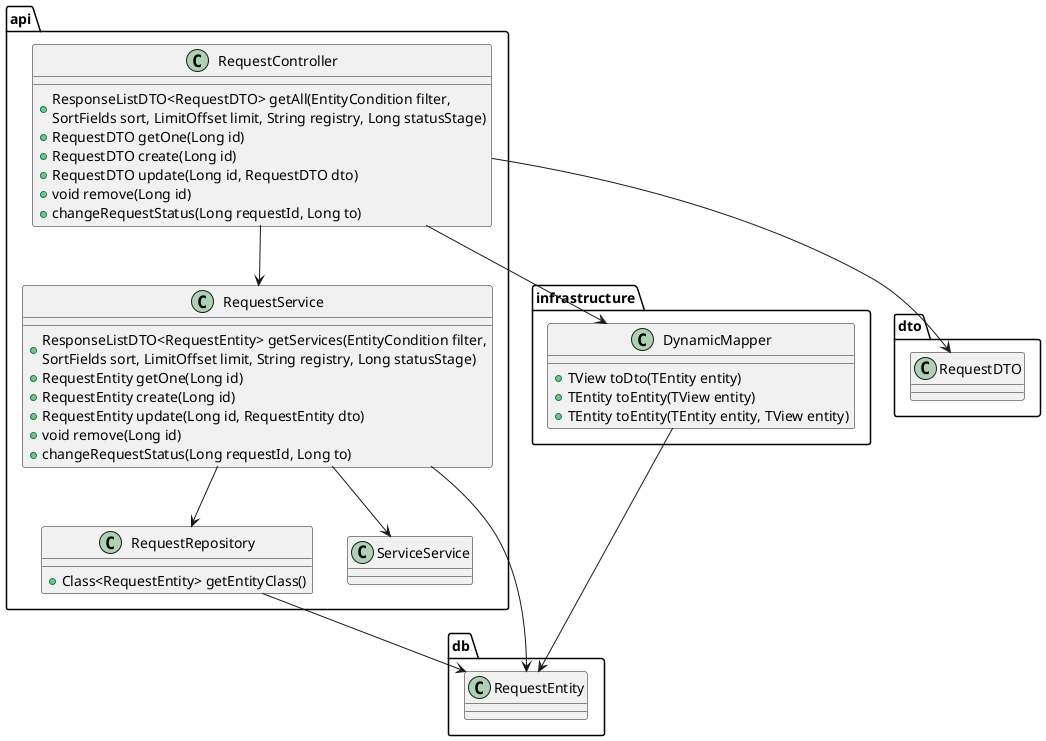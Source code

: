 @startuml
package api {
  class RequestController {
    + ResponseListDTO<RequestDTO> getAll(EntityCondition filter,\nSortFields sort, LimitOffset limit, String registry, Long statusStage)
    + RequestDTO getOne(Long id)
    + RequestDTO create(Long id)
    + RequestDTO update(Long id, RequestDTO dto)
    + void remove(Long id)
    + changeRequestStatus(Long requestId, Long to)
  }

  class RequestService {
    + ResponseListDTO<RequestEntity> getServices(EntityCondition filter,\nSortFields sort, LimitOffset limit, String registry, Long statusStage)
    + RequestEntity getOne(Long id)
    + RequestEntity create(Long id)
    + RequestEntity update(Long id, RequestEntity dto)
    + void remove(Long id)
    + changeRequestStatus(Long requestId, Long to)
  }

  class RequestRepository {
    + Class<RequestEntity> getEntityClass()
  }

  class ServiceService {
  }
}

class infrastructure.DynamicMapper {
  + TView toDto(TEntity entity)
  + TEntity toEntity(TView entity)
  + TEntity toEntity(TEntity entity, TView entity)
}
package dto {
  class RequestDTO {

  }
}


package db {

  class RequestEntity {

  }

}
RequestController --> RequestDTO
RequestController --> RequestService
RequestController --> DynamicMapper

RequestService --> RequestRepository
RequestService --> RequestEntity
RequestService --> ServiceService

RequestRepository --> RequestEntity

DynamicMapper --> RequestEntity

@enduml